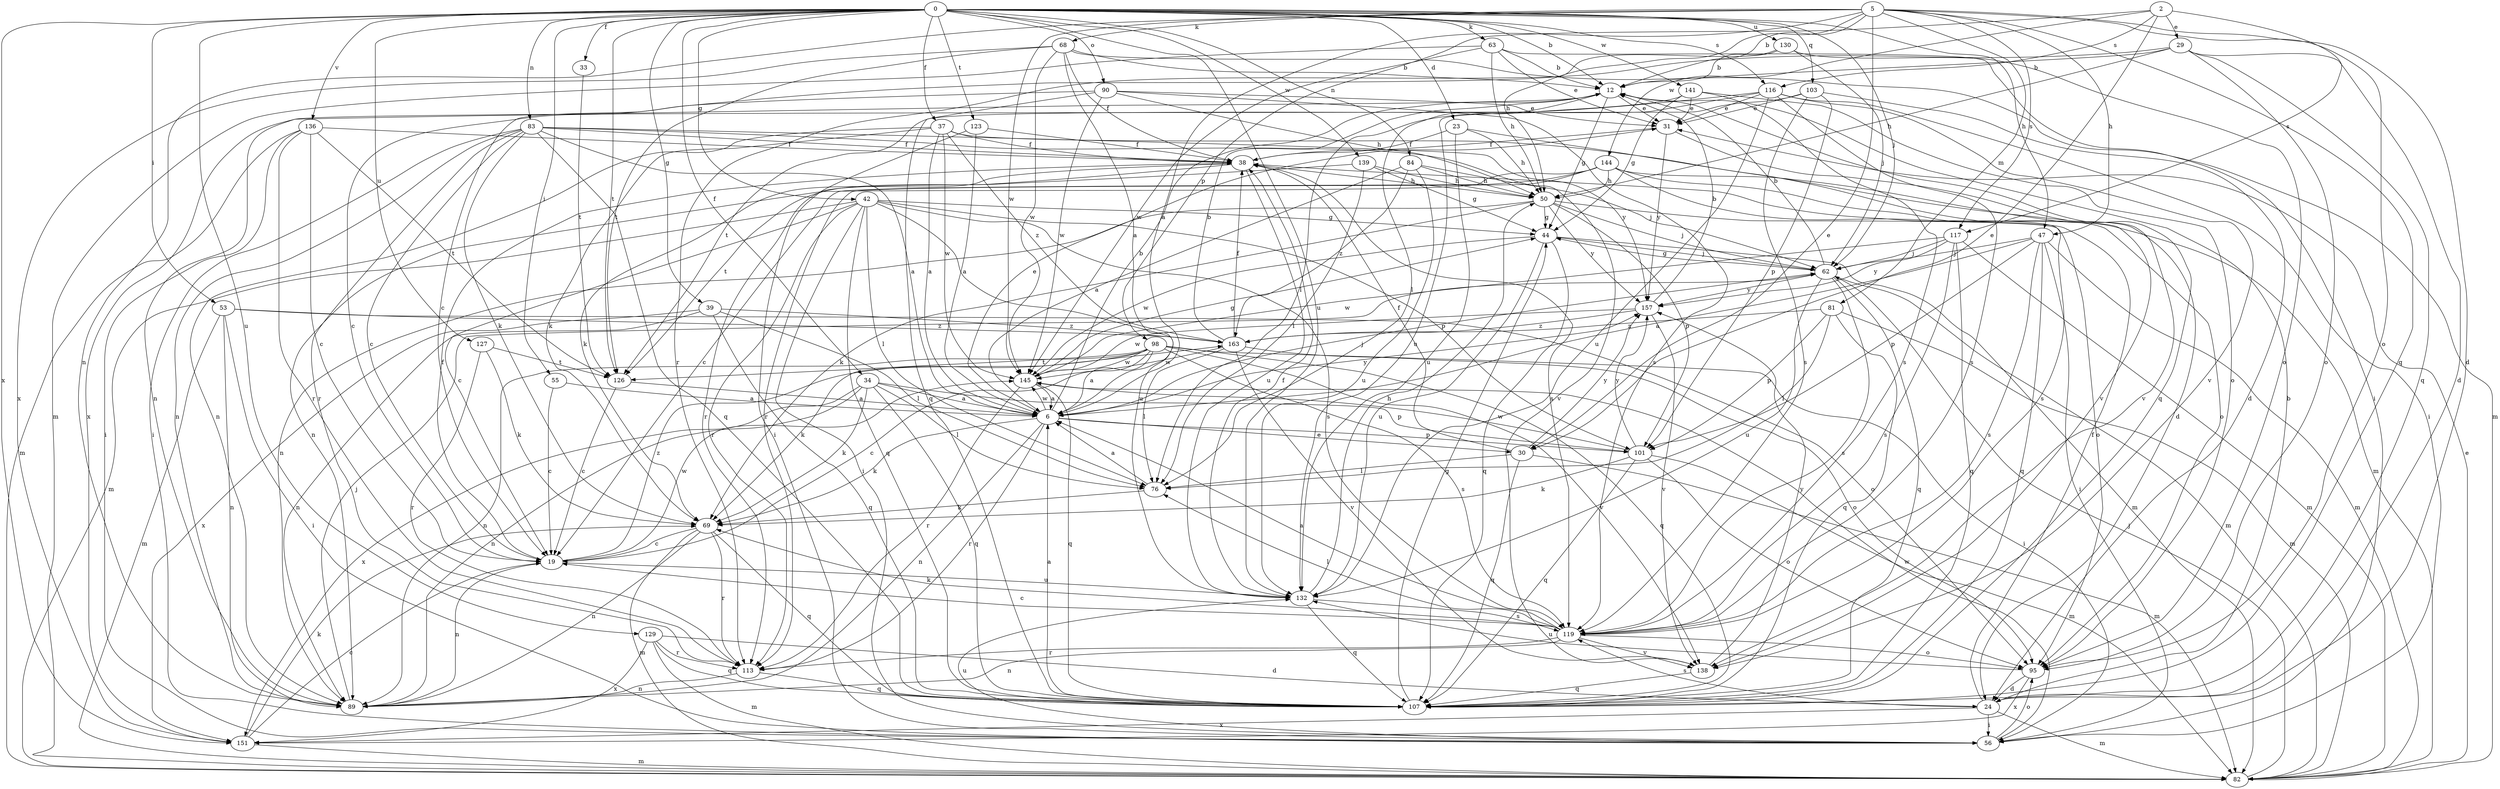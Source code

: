 strict digraph  {
0;
2;
5;
6;
12;
19;
23;
24;
29;
30;
31;
33;
34;
37;
38;
39;
42;
44;
47;
50;
53;
55;
56;
62;
63;
68;
69;
76;
81;
82;
83;
84;
89;
90;
95;
98;
101;
103;
107;
113;
116;
117;
119;
123;
126;
127;
129;
130;
132;
136;
138;
139;
141;
144;
145;
151;
157;
163;
0 -> 12  [label=b];
0 -> 23  [label=d];
0 -> 33  [label=f];
0 -> 34  [label=f];
0 -> 37  [label=f];
0 -> 39  [label=g];
0 -> 42  [label=g];
0 -> 47  [label=h];
0 -> 53  [label=i];
0 -> 55  [label=i];
0 -> 62  [label=j];
0 -> 63  [label=k];
0 -> 83  [label=n];
0 -> 84  [label=n];
0 -> 90  [label=o];
0 -> 103  [label=q];
0 -> 116  [label=s];
0 -> 123  [label=t];
0 -> 126  [label=t];
0 -> 127  [label=u];
0 -> 129  [label=u];
0 -> 130  [label=u];
0 -> 132  [label=u];
0 -> 136  [label=v];
0 -> 139  [label=w];
0 -> 141  [label=w];
0 -> 151  [label=x];
2 -> 29  [label=e];
2 -> 30  [label=e];
2 -> 98  [label=p];
2 -> 116  [label=s];
2 -> 117  [label=s];
2 -> 144  [label=w];
5 -> 6  [label=a];
5 -> 12  [label=b];
5 -> 24  [label=d];
5 -> 30  [label=e];
5 -> 47  [label=h];
5 -> 50  [label=h];
5 -> 68  [label=k];
5 -> 81  [label=m];
5 -> 89  [label=n];
5 -> 95  [label=o];
5 -> 107  [label=q];
5 -> 117  [label=s];
5 -> 145  [label=w];
6 -> 12  [label=b];
6 -> 30  [label=e];
6 -> 31  [label=e];
6 -> 62  [label=j];
6 -> 69  [label=k];
6 -> 89  [label=n];
6 -> 101  [label=p];
6 -> 113  [label=r];
6 -> 145  [label=w];
6 -> 157  [label=y];
12 -> 31  [label=e];
12 -> 44  [label=g];
12 -> 76  [label=l];
12 -> 89  [label=n];
12 -> 107  [label=q];
19 -> 38  [label=f];
19 -> 89  [label=n];
19 -> 132  [label=u];
19 -> 145  [label=w];
19 -> 163  [label=z];
23 -> 38  [label=f];
23 -> 50  [label=h];
23 -> 132  [label=u];
23 -> 138  [label=v];
24 -> 12  [label=b];
24 -> 38  [label=f];
24 -> 56  [label=i];
24 -> 82  [label=m];
24 -> 119  [label=s];
24 -> 151  [label=x];
29 -> 12  [label=b];
29 -> 24  [label=d];
29 -> 50  [label=h];
29 -> 95  [label=o];
29 -> 107  [label=q];
29 -> 113  [label=r];
30 -> 38  [label=f];
30 -> 76  [label=l];
30 -> 82  [label=m];
30 -> 107  [label=q];
30 -> 157  [label=y];
31 -> 38  [label=f];
31 -> 138  [label=v];
31 -> 157  [label=y];
33 -> 126  [label=t];
34 -> 6  [label=a];
34 -> 69  [label=k];
34 -> 76  [label=l];
34 -> 89  [label=n];
34 -> 101  [label=p];
34 -> 107  [label=q];
34 -> 151  [label=x];
37 -> 6  [label=a];
37 -> 24  [label=d];
37 -> 38  [label=f];
37 -> 69  [label=k];
37 -> 89  [label=n];
37 -> 145  [label=w];
37 -> 163  [label=z];
38 -> 50  [label=h];
38 -> 69  [label=k];
38 -> 113  [label=r];
38 -> 119  [label=s];
38 -> 132  [label=u];
39 -> 76  [label=l];
39 -> 89  [label=n];
39 -> 107  [label=q];
39 -> 151  [label=x];
39 -> 163  [label=z];
42 -> 19  [label=c];
42 -> 44  [label=g];
42 -> 56  [label=i];
42 -> 76  [label=l];
42 -> 82  [label=m];
42 -> 101  [label=p];
42 -> 107  [label=q];
42 -> 113  [label=r];
42 -> 119  [label=s];
42 -> 132  [label=u];
44 -> 62  [label=j];
44 -> 82  [label=m];
44 -> 107  [label=q];
44 -> 132  [label=u];
44 -> 145  [label=w];
47 -> 6  [label=a];
47 -> 56  [label=i];
47 -> 62  [label=j];
47 -> 82  [label=m];
47 -> 101  [label=p];
47 -> 107  [label=q];
47 -> 119  [label=s];
50 -> 44  [label=g];
50 -> 62  [label=j];
50 -> 69  [label=k];
50 -> 89  [label=n];
50 -> 95  [label=o];
50 -> 101  [label=p];
50 -> 157  [label=y];
53 -> 56  [label=i];
53 -> 82  [label=m];
53 -> 89  [label=n];
53 -> 95  [label=o];
53 -> 163  [label=z];
55 -> 6  [label=a];
55 -> 19  [label=c];
56 -> 95  [label=o];
56 -> 132  [label=u];
56 -> 145  [label=w];
62 -> 12  [label=b];
62 -> 44  [label=g];
62 -> 82  [label=m];
62 -> 107  [label=q];
62 -> 119  [label=s];
62 -> 132  [label=u];
62 -> 157  [label=y];
63 -> 12  [label=b];
63 -> 31  [label=e];
63 -> 50  [label=h];
63 -> 56  [label=i];
63 -> 82  [label=m];
63 -> 145  [label=w];
68 -> 6  [label=a];
68 -> 12  [label=b];
68 -> 38  [label=f];
68 -> 82  [label=m];
68 -> 126  [label=t];
68 -> 145  [label=w];
68 -> 151  [label=x];
69 -> 19  [label=c];
69 -> 82  [label=m];
69 -> 89  [label=n];
69 -> 107  [label=q];
69 -> 113  [label=r];
76 -> 6  [label=a];
76 -> 69  [label=k];
81 -> 76  [label=l];
81 -> 82  [label=m];
81 -> 101  [label=p];
81 -> 107  [label=q];
81 -> 163  [label=z];
82 -> 31  [label=e];
82 -> 62  [label=j];
83 -> 6  [label=a];
83 -> 19  [label=c];
83 -> 38  [label=f];
83 -> 56  [label=i];
83 -> 69  [label=k];
83 -> 89  [label=n];
83 -> 107  [label=q];
83 -> 113  [label=r];
83 -> 138  [label=v];
83 -> 157  [label=y];
84 -> 6  [label=a];
84 -> 50  [label=h];
84 -> 62  [label=j];
84 -> 132  [label=u];
84 -> 163  [label=z];
89 -> 62  [label=j];
90 -> 19  [label=c];
90 -> 31  [label=e];
90 -> 50  [label=h];
90 -> 107  [label=q];
90 -> 119  [label=s];
90 -> 145  [label=w];
95 -> 24  [label=d];
95 -> 132  [label=u];
95 -> 151  [label=x];
98 -> 6  [label=a];
98 -> 19  [label=c];
98 -> 56  [label=i];
98 -> 69  [label=k];
98 -> 89  [label=n];
98 -> 107  [label=q];
98 -> 119  [label=s];
98 -> 126  [label=t];
98 -> 138  [label=v];
98 -> 145  [label=w];
101 -> 69  [label=k];
101 -> 82  [label=m];
101 -> 95  [label=o];
101 -> 107  [label=q];
101 -> 145  [label=w];
101 -> 157  [label=y];
103 -> 24  [label=d];
103 -> 31  [label=e];
103 -> 101  [label=p];
103 -> 119  [label=s];
103 -> 132  [label=u];
107 -> 6  [label=a];
107 -> 44  [label=g];
113 -> 89  [label=n];
113 -> 107  [label=q];
116 -> 31  [label=e];
116 -> 56  [label=i];
116 -> 119  [label=s];
116 -> 126  [label=t];
116 -> 132  [label=u];
116 -> 138  [label=v];
116 -> 151  [label=x];
117 -> 62  [label=j];
117 -> 82  [label=m];
117 -> 107  [label=q];
117 -> 119  [label=s];
117 -> 145  [label=w];
117 -> 157  [label=y];
119 -> 6  [label=a];
119 -> 19  [label=c];
119 -> 69  [label=k];
119 -> 76  [label=l];
119 -> 89  [label=n];
119 -> 95  [label=o];
119 -> 113  [label=r];
119 -> 138  [label=v];
123 -> 6  [label=a];
123 -> 38  [label=f];
123 -> 56  [label=i];
126 -> 6  [label=a];
126 -> 19  [label=c];
127 -> 69  [label=k];
127 -> 113  [label=r];
127 -> 126  [label=t];
129 -> 24  [label=d];
129 -> 82  [label=m];
129 -> 107  [label=q];
129 -> 113  [label=r];
129 -> 151  [label=x];
130 -> 12  [label=b];
130 -> 19  [label=c];
130 -> 62  [label=j];
130 -> 95  [label=o];
132 -> 38  [label=f];
132 -> 50  [label=h];
132 -> 107  [label=q];
132 -> 119  [label=s];
136 -> 19  [label=c];
136 -> 38  [label=f];
136 -> 56  [label=i];
136 -> 82  [label=m];
136 -> 113  [label=r];
136 -> 126  [label=t];
138 -> 107  [label=q];
138 -> 157  [label=y];
139 -> 44  [label=g];
139 -> 50  [label=h];
139 -> 76  [label=l];
139 -> 126  [label=t];
141 -> 31  [label=e];
141 -> 44  [label=g];
141 -> 76  [label=l];
141 -> 95  [label=o];
141 -> 119  [label=s];
144 -> 19  [label=c];
144 -> 50  [label=h];
144 -> 82  [label=m];
144 -> 89  [label=n];
144 -> 95  [label=o];
144 -> 113  [label=r];
144 -> 119  [label=s];
145 -> 6  [label=a];
145 -> 44  [label=g];
145 -> 107  [label=q];
145 -> 113  [label=r];
151 -> 19  [label=c];
151 -> 69  [label=k];
151 -> 82  [label=m];
157 -> 12  [label=b];
157 -> 138  [label=v];
157 -> 145  [label=w];
157 -> 163  [label=z];
163 -> 12  [label=b];
163 -> 38  [label=f];
163 -> 76  [label=l];
163 -> 95  [label=o];
163 -> 138  [label=v];
163 -> 145  [label=w];
}
